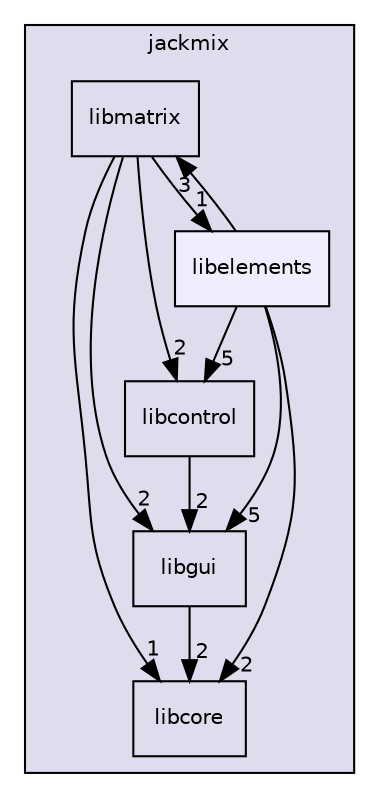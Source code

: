 digraph "libelements" {
  compound=true
  node [ fontsize="10", fontname="Helvetica"];
  edge [ labelfontsize="10", labelfontname="Helvetica"];
  subgraph clusterdir_7c0bbce4cd396a4571ea5c6cec9a50e0 {
    graph [ bgcolor="#ddddee", pencolor="black", label="jackmix" fontname="Helvetica", fontsize="10", URL="dir_7c0bbce4cd396a4571ea5c6cec9a50e0.html"]
  dir_25cec6d452541f07d11c957df3be294b [shape=box label="libcore" URL="dir_25cec6d452541f07d11c957df3be294b.html"];
  dir_70c6907c7d9efce41bc35cc3013ec340 [shape=box label="libcontrol" URL="dir_70c6907c7d9efce41bc35cc3013ec340.html"];
  dir_ba957b60f74d9f598e92270e2c8e5c46 [shape=box label="libmatrix" URL="dir_ba957b60f74d9f598e92270e2c8e5c46.html"];
  dir_ce52b5846c29bdd7bdc71d544c3994c8 [shape=box label="libgui" URL="dir_ce52b5846c29bdd7bdc71d544c3994c8.html"];
  dir_2e737deeb30ed4a8f3a088e584c748ab [shape=box, label="libelements", style="filled", fillcolor="#eeeeff", pencolor="black", URL="dir_2e737deeb30ed4a8f3a088e584c748ab.html"];
  }
  dir_2e737deeb30ed4a8f3a088e584c748ab->dir_25cec6d452541f07d11c957df3be294b [headlabel="2", labeldistance=1.5 headhref="dir_000002_000003.html"];
  dir_2e737deeb30ed4a8f3a088e584c748ab->dir_70c6907c7d9efce41bc35cc3013ec340 [headlabel="5", labeldistance=1.5 headhref="dir_000002_000004.html"];
  dir_2e737deeb30ed4a8f3a088e584c748ab->dir_ba957b60f74d9f598e92270e2c8e5c46 [headlabel="3", labeldistance=1.5 headhref="dir_000002_000007.html"];
  dir_2e737deeb30ed4a8f3a088e584c748ab->dir_ce52b5846c29bdd7bdc71d544c3994c8 [headlabel="5", labeldistance=1.5 headhref="dir_000002_000001.html"];
  dir_ce52b5846c29bdd7bdc71d544c3994c8->dir_25cec6d452541f07d11c957df3be294b [headlabel="2", labeldistance=1.5 headhref="dir_000001_000003.html"];
  dir_70c6907c7d9efce41bc35cc3013ec340->dir_ce52b5846c29bdd7bdc71d544c3994c8 [headlabel="2", labeldistance=1.5 headhref="dir_000004_000001.html"];
  dir_ba957b60f74d9f598e92270e2c8e5c46->dir_25cec6d452541f07d11c957df3be294b [headlabel="1", labeldistance=1.5 headhref="dir_000007_000003.html"];
  dir_ba957b60f74d9f598e92270e2c8e5c46->dir_2e737deeb30ed4a8f3a088e584c748ab [headlabel="1", labeldistance=1.5 headhref="dir_000007_000002.html"];
  dir_ba957b60f74d9f598e92270e2c8e5c46->dir_70c6907c7d9efce41bc35cc3013ec340 [headlabel="2", labeldistance=1.5 headhref="dir_000007_000004.html"];
  dir_ba957b60f74d9f598e92270e2c8e5c46->dir_ce52b5846c29bdd7bdc71d544c3994c8 [headlabel="2", labeldistance=1.5 headhref="dir_000007_000001.html"];
}
